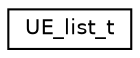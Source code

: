digraph "Graphical Class Hierarchy"
{
 // LATEX_PDF_SIZE
  edge [fontname="Helvetica",fontsize="10",labelfontname="Helvetica",labelfontsize="10"];
  node [fontname="Helvetica",fontsize="10",shape=record];
  rankdir="LR";
  Node0 [label="UE_list_t",height=0.2,width=0.4,color="black", fillcolor="white", style="filled",URL="$structUE__list__t.html",tooltip="UE list used by eNB to order UEs/CC for scheduling."];
}
